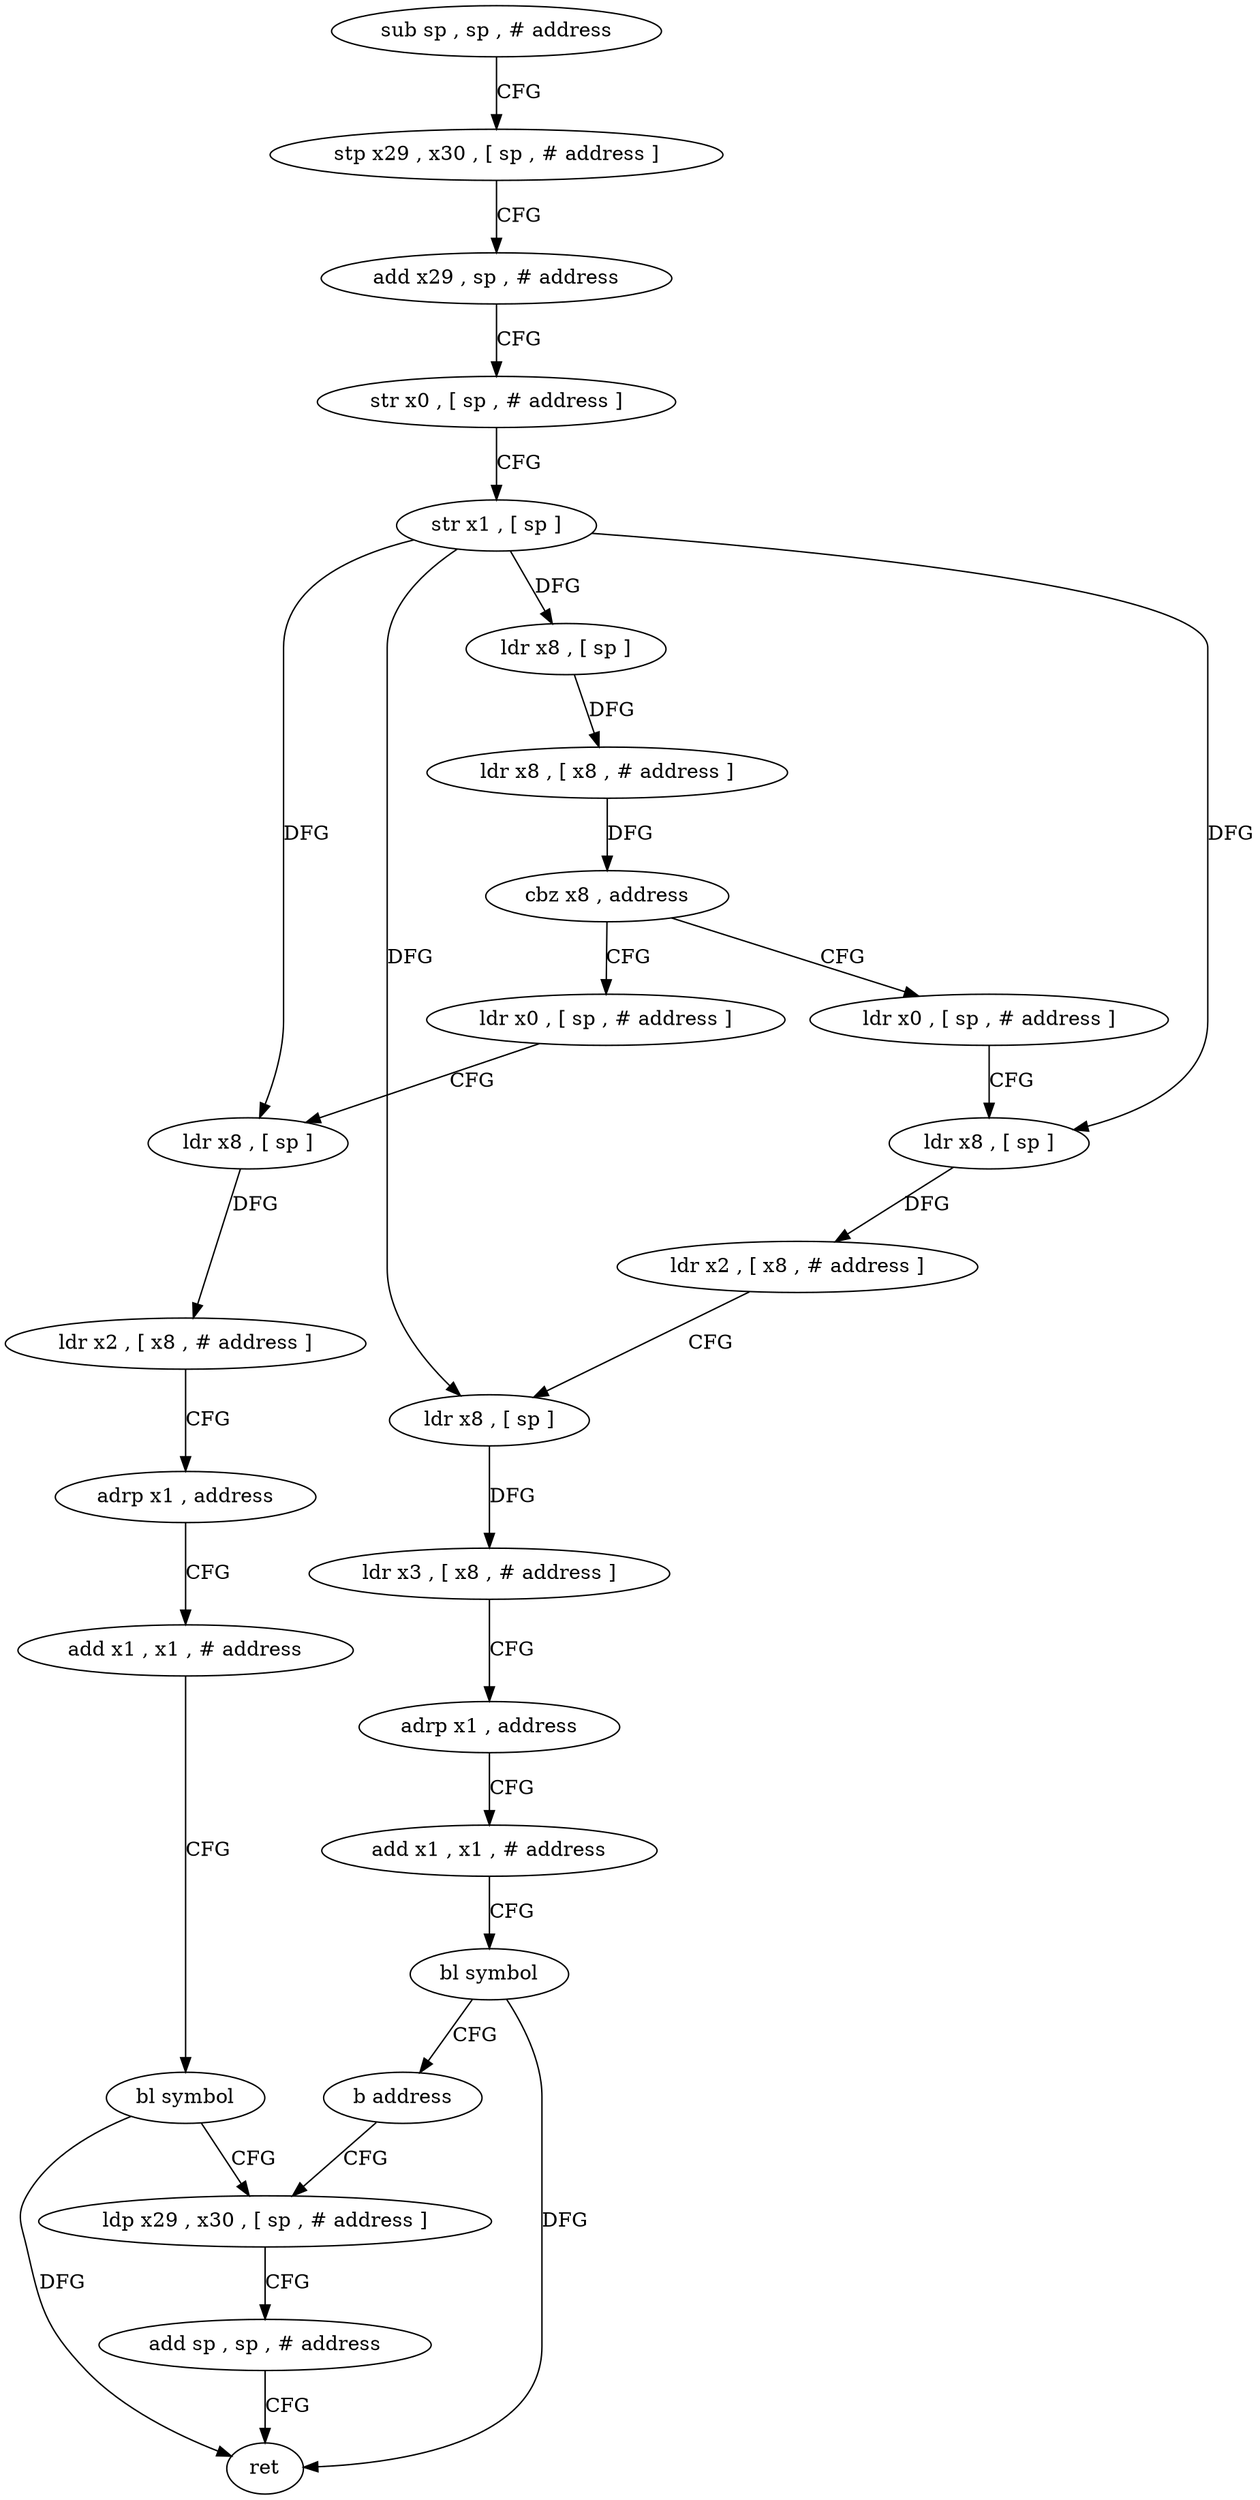 digraph "func" {
"4230420" [label = "sub sp , sp , # address" ]
"4230424" [label = "stp x29 , x30 , [ sp , # address ]" ]
"4230428" [label = "add x29 , sp , # address" ]
"4230432" [label = "str x0 , [ sp , # address ]" ]
"4230436" [label = "str x1 , [ sp ]" ]
"4230440" [label = "ldr x8 , [ sp ]" ]
"4230444" [label = "ldr x8 , [ x8 , # address ]" ]
"4230448" [label = "cbz x8 , address" ]
"4230488" [label = "ldr x0 , [ sp , # address ]" ]
"4230452" [label = "ldr x0 , [ sp , # address ]" ]
"4230492" [label = "ldr x8 , [ sp ]" ]
"4230496" [label = "ldr x2 , [ x8 , # address ]" ]
"4230500" [label = "adrp x1 , address" ]
"4230504" [label = "add x1 , x1 , # address" ]
"4230508" [label = "bl symbol" ]
"4230512" [label = "ldp x29 , x30 , [ sp , # address ]" ]
"4230456" [label = "ldr x8 , [ sp ]" ]
"4230460" [label = "ldr x2 , [ x8 , # address ]" ]
"4230464" [label = "ldr x8 , [ sp ]" ]
"4230468" [label = "ldr x3 , [ x8 , # address ]" ]
"4230472" [label = "adrp x1 , address" ]
"4230476" [label = "add x1 , x1 , # address" ]
"4230480" [label = "bl symbol" ]
"4230484" [label = "b address" ]
"4230516" [label = "add sp , sp , # address" ]
"4230520" [label = "ret" ]
"4230420" -> "4230424" [ label = "CFG" ]
"4230424" -> "4230428" [ label = "CFG" ]
"4230428" -> "4230432" [ label = "CFG" ]
"4230432" -> "4230436" [ label = "CFG" ]
"4230436" -> "4230440" [ label = "DFG" ]
"4230436" -> "4230492" [ label = "DFG" ]
"4230436" -> "4230456" [ label = "DFG" ]
"4230436" -> "4230464" [ label = "DFG" ]
"4230440" -> "4230444" [ label = "DFG" ]
"4230444" -> "4230448" [ label = "DFG" ]
"4230448" -> "4230488" [ label = "CFG" ]
"4230448" -> "4230452" [ label = "CFG" ]
"4230488" -> "4230492" [ label = "CFG" ]
"4230452" -> "4230456" [ label = "CFG" ]
"4230492" -> "4230496" [ label = "DFG" ]
"4230496" -> "4230500" [ label = "CFG" ]
"4230500" -> "4230504" [ label = "CFG" ]
"4230504" -> "4230508" [ label = "CFG" ]
"4230508" -> "4230512" [ label = "CFG" ]
"4230508" -> "4230520" [ label = "DFG" ]
"4230512" -> "4230516" [ label = "CFG" ]
"4230456" -> "4230460" [ label = "DFG" ]
"4230460" -> "4230464" [ label = "CFG" ]
"4230464" -> "4230468" [ label = "DFG" ]
"4230468" -> "4230472" [ label = "CFG" ]
"4230472" -> "4230476" [ label = "CFG" ]
"4230476" -> "4230480" [ label = "CFG" ]
"4230480" -> "4230484" [ label = "CFG" ]
"4230480" -> "4230520" [ label = "DFG" ]
"4230484" -> "4230512" [ label = "CFG" ]
"4230516" -> "4230520" [ label = "CFG" ]
}
